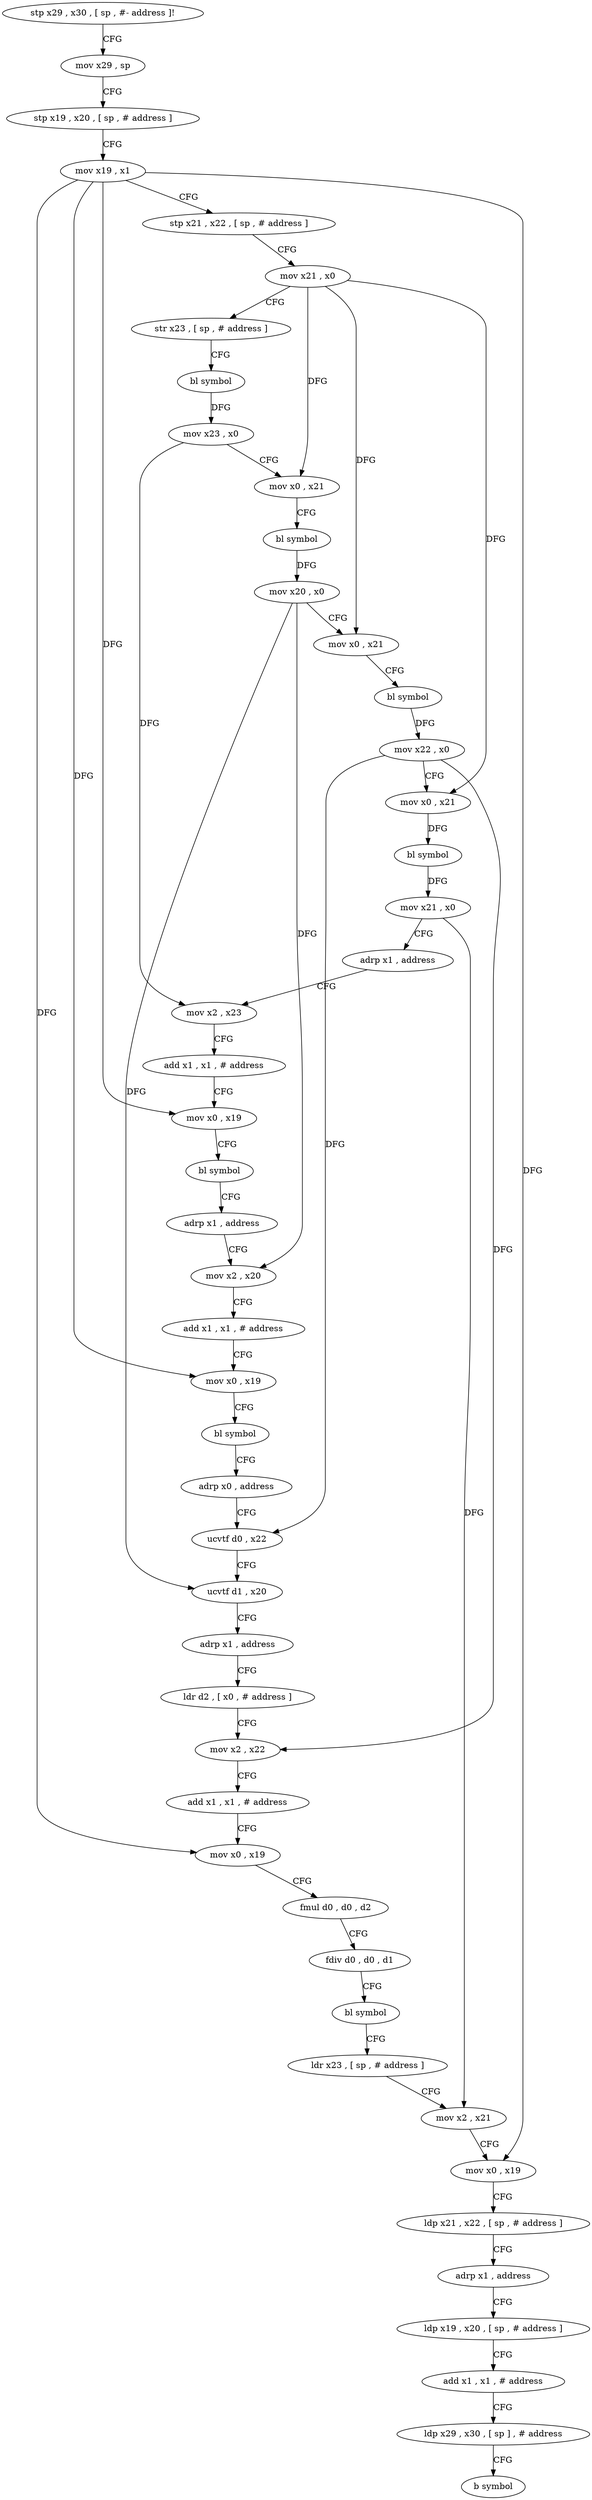 digraph "func" {
"172960" [label = "stp x29 , x30 , [ sp , #- address ]!" ]
"172964" [label = "mov x29 , sp" ]
"172968" [label = "stp x19 , x20 , [ sp , # address ]" ]
"172972" [label = "mov x19 , x1" ]
"172976" [label = "stp x21 , x22 , [ sp , # address ]" ]
"172980" [label = "mov x21 , x0" ]
"172984" [label = "str x23 , [ sp , # address ]" ]
"172988" [label = "bl symbol" ]
"172992" [label = "mov x23 , x0" ]
"172996" [label = "mov x0 , x21" ]
"173000" [label = "bl symbol" ]
"173004" [label = "mov x20 , x0" ]
"173008" [label = "mov x0 , x21" ]
"173012" [label = "bl symbol" ]
"173016" [label = "mov x22 , x0" ]
"173020" [label = "mov x0 , x21" ]
"173024" [label = "bl symbol" ]
"173028" [label = "mov x21 , x0" ]
"173032" [label = "adrp x1 , address" ]
"173036" [label = "mov x2 , x23" ]
"173040" [label = "add x1 , x1 , # address" ]
"173044" [label = "mov x0 , x19" ]
"173048" [label = "bl symbol" ]
"173052" [label = "adrp x1 , address" ]
"173056" [label = "mov x2 , x20" ]
"173060" [label = "add x1 , x1 , # address" ]
"173064" [label = "mov x0 , x19" ]
"173068" [label = "bl symbol" ]
"173072" [label = "adrp x0 , address" ]
"173076" [label = "ucvtf d0 , x22" ]
"173080" [label = "ucvtf d1 , x20" ]
"173084" [label = "adrp x1 , address" ]
"173088" [label = "ldr d2 , [ x0 , # address ]" ]
"173092" [label = "mov x2 , x22" ]
"173096" [label = "add x1 , x1 , # address" ]
"173100" [label = "mov x0 , x19" ]
"173104" [label = "fmul d0 , d0 , d2" ]
"173108" [label = "fdiv d0 , d0 , d1" ]
"173112" [label = "bl symbol" ]
"173116" [label = "ldr x23 , [ sp , # address ]" ]
"173120" [label = "mov x2 , x21" ]
"173124" [label = "mov x0 , x19" ]
"173128" [label = "ldp x21 , x22 , [ sp , # address ]" ]
"173132" [label = "adrp x1 , address" ]
"173136" [label = "ldp x19 , x20 , [ sp , # address ]" ]
"173140" [label = "add x1 , x1 , # address" ]
"173144" [label = "ldp x29 , x30 , [ sp ] , # address" ]
"173148" [label = "b symbol" ]
"172960" -> "172964" [ label = "CFG" ]
"172964" -> "172968" [ label = "CFG" ]
"172968" -> "172972" [ label = "CFG" ]
"172972" -> "172976" [ label = "CFG" ]
"172972" -> "173044" [ label = "DFG" ]
"172972" -> "173064" [ label = "DFG" ]
"172972" -> "173100" [ label = "DFG" ]
"172972" -> "173124" [ label = "DFG" ]
"172976" -> "172980" [ label = "CFG" ]
"172980" -> "172984" [ label = "CFG" ]
"172980" -> "172996" [ label = "DFG" ]
"172980" -> "173008" [ label = "DFG" ]
"172980" -> "173020" [ label = "DFG" ]
"172984" -> "172988" [ label = "CFG" ]
"172988" -> "172992" [ label = "DFG" ]
"172992" -> "172996" [ label = "CFG" ]
"172992" -> "173036" [ label = "DFG" ]
"172996" -> "173000" [ label = "CFG" ]
"173000" -> "173004" [ label = "DFG" ]
"173004" -> "173008" [ label = "CFG" ]
"173004" -> "173056" [ label = "DFG" ]
"173004" -> "173080" [ label = "DFG" ]
"173008" -> "173012" [ label = "CFG" ]
"173012" -> "173016" [ label = "DFG" ]
"173016" -> "173020" [ label = "CFG" ]
"173016" -> "173076" [ label = "DFG" ]
"173016" -> "173092" [ label = "DFG" ]
"173020" -> "173024" [ label = "DFG" ]
"173024" -> "173028" [ label = "DFG" ]
"173028" -> "173032" [ label = "CFG" ]
"173028" -> "173120" [ label = "DFG" ]
"173032" -> "173036" [ label = "CFG" ]
"173036" -> "173040" [ label = "CFG" ]
"173040" -> "173044" [ label = "CFG" ]
"173044" -> "173048" [ label = "CFG" ]
"173048" -> "173052" [ label = "CFG" ]
"173052" -> "173056" [ label = "CFG" ]
"173056" -> "173060" [ label = "CFG" ]
"173060" -> "173064" [ label = "CFG" ]
"173064" -> "173068" [ label = "CFG" ]
"173068" -> "173072" [ label = "CFG" ]
"173072" -> "173076" [ label = "CFG" ]
"173076" -> "173080" [ label = "CFG" ]
"173080" -> "173084" [ label = "CFG" ]
"173084" -> "173088" [ label = "CFG" ]
"173088" -> "173092" [ label = "CFG" ]
"173092" -> "173096" [ label = "CFG" ]
"173096" -> "173100" [ label = "CFG" ]
"173100" -> "173104" [ label = "CFG" ]
"173104" -> "173108" [ label = "CFG" ]
"173108" -> "173112" [ label = "CFG" ]
"173112" -> "173116" [ label = "CFG" ]
"173116" -> "173120" [ label = "CFG" ]
"173120" -> "173124" [ label = "CFG" ]
"173124" -> "173128" [ label = "CFG" ]
"173128" -> "173132" [ label = "CFG" ]
"173132" -> "173136" [ label = "CFG" ]
"173136" -> "173140" [ label = "CFG" ]
"173140" -> "173144" [ label = "CFG" ]
"173144" -> "173148" [ label = "CFG" ]
}
